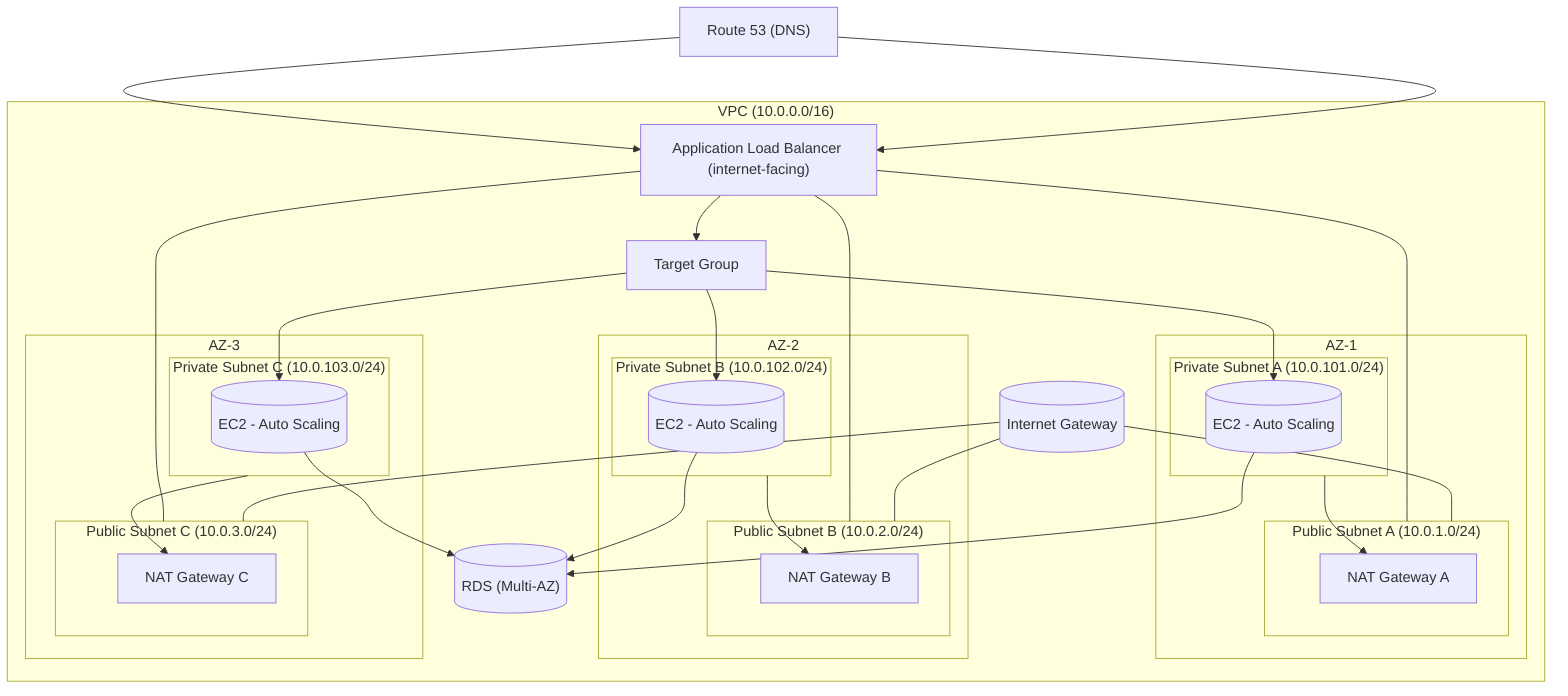 %% AWS HA Architecture: 3 Public + 3 Private Subnets across 3 AZs
%% View in a Mermaid-enabled editor or render with Mermaid CLI

flowchart TB
  %% Entry
  R53["Route 53 (DNS)"] --> ALB

  %% VPC Boundary
  subgraph VPC["VPC (10.0.0.0/16)"]
    direction TB
    IGW[("Internet Gateway")]

    %% Availability Zone 1
    subgraph AZ1["AZ-1"]
      direction TB
      subgraph Pub1["Public Subnet A (10.0.1.0/24)"]
        NAT1["NAT Gateway A"]
      end
      subgraph Priv1["Private Subnet A (10.0.101.0/24)"]
        EC2A[("EC2 - Auto Scaling")]
      end
    end

    %% Availability Zone 2
    subgraph AZ2["AZ-2"]
      direction TB
      subgraph Pub2["Public Subnet B (10.0.2.0/24)"]
        NAT2["NAT Gateway B"]
      end
      subgraph Priv2["Private Subnet B (10.0.102.0/24)"]
        EC2B[("EC2 - Auto Scaling")]
      end
    end

    %% Availability Zone 3
    subgraph AZ3["AZ-3"]
      direction TB
      subgraph Pub3["Public Subnet C (10.0.3.0/24)"]
        NAT3["NAT Gateway C"]
      end
      subgraph Priv3["Private Subnet C (10.0.103.0/24)"]
        EC2C[("EC2 - Auto Scaling")]
      end
    end

    %% Shared, cross-AZ resources inside VPC
    ALB["Application Load Balancer (internet-facing)"]
    TG["Target Group"]
    RDS[("RDS (Multi-AZ)")]

    %% Internet connectivity for Public Subnets
    IGW --- Pub1
    IGW --- Pub2
    IGW --- Pub3

    %% ALB spans Public Subnets (multi-AZ)
    ALB --- Pub1
    ALB --- Pub2
    ALB --- Pub3

    %% Private Subnets use NAT in same AZ (HA, no cross-AZ dependency)
    Priv1 --> NAT1
    Priv2 --> NAT2
    Priv3 --> NAT3

    %% Load Balancing to instances across all AZs
    ALB --> TG
    TG --> EC2A
    TG --> EC2B
    TG --> EC2C

    %% App tier to DB tier (Multi-AZ for HA)
    EC2A --> RDS
    EC2B --> RDS
    EC2C --> RDS
  end

  %% DNS entry resolves to ALB
  R53 --> ALB
